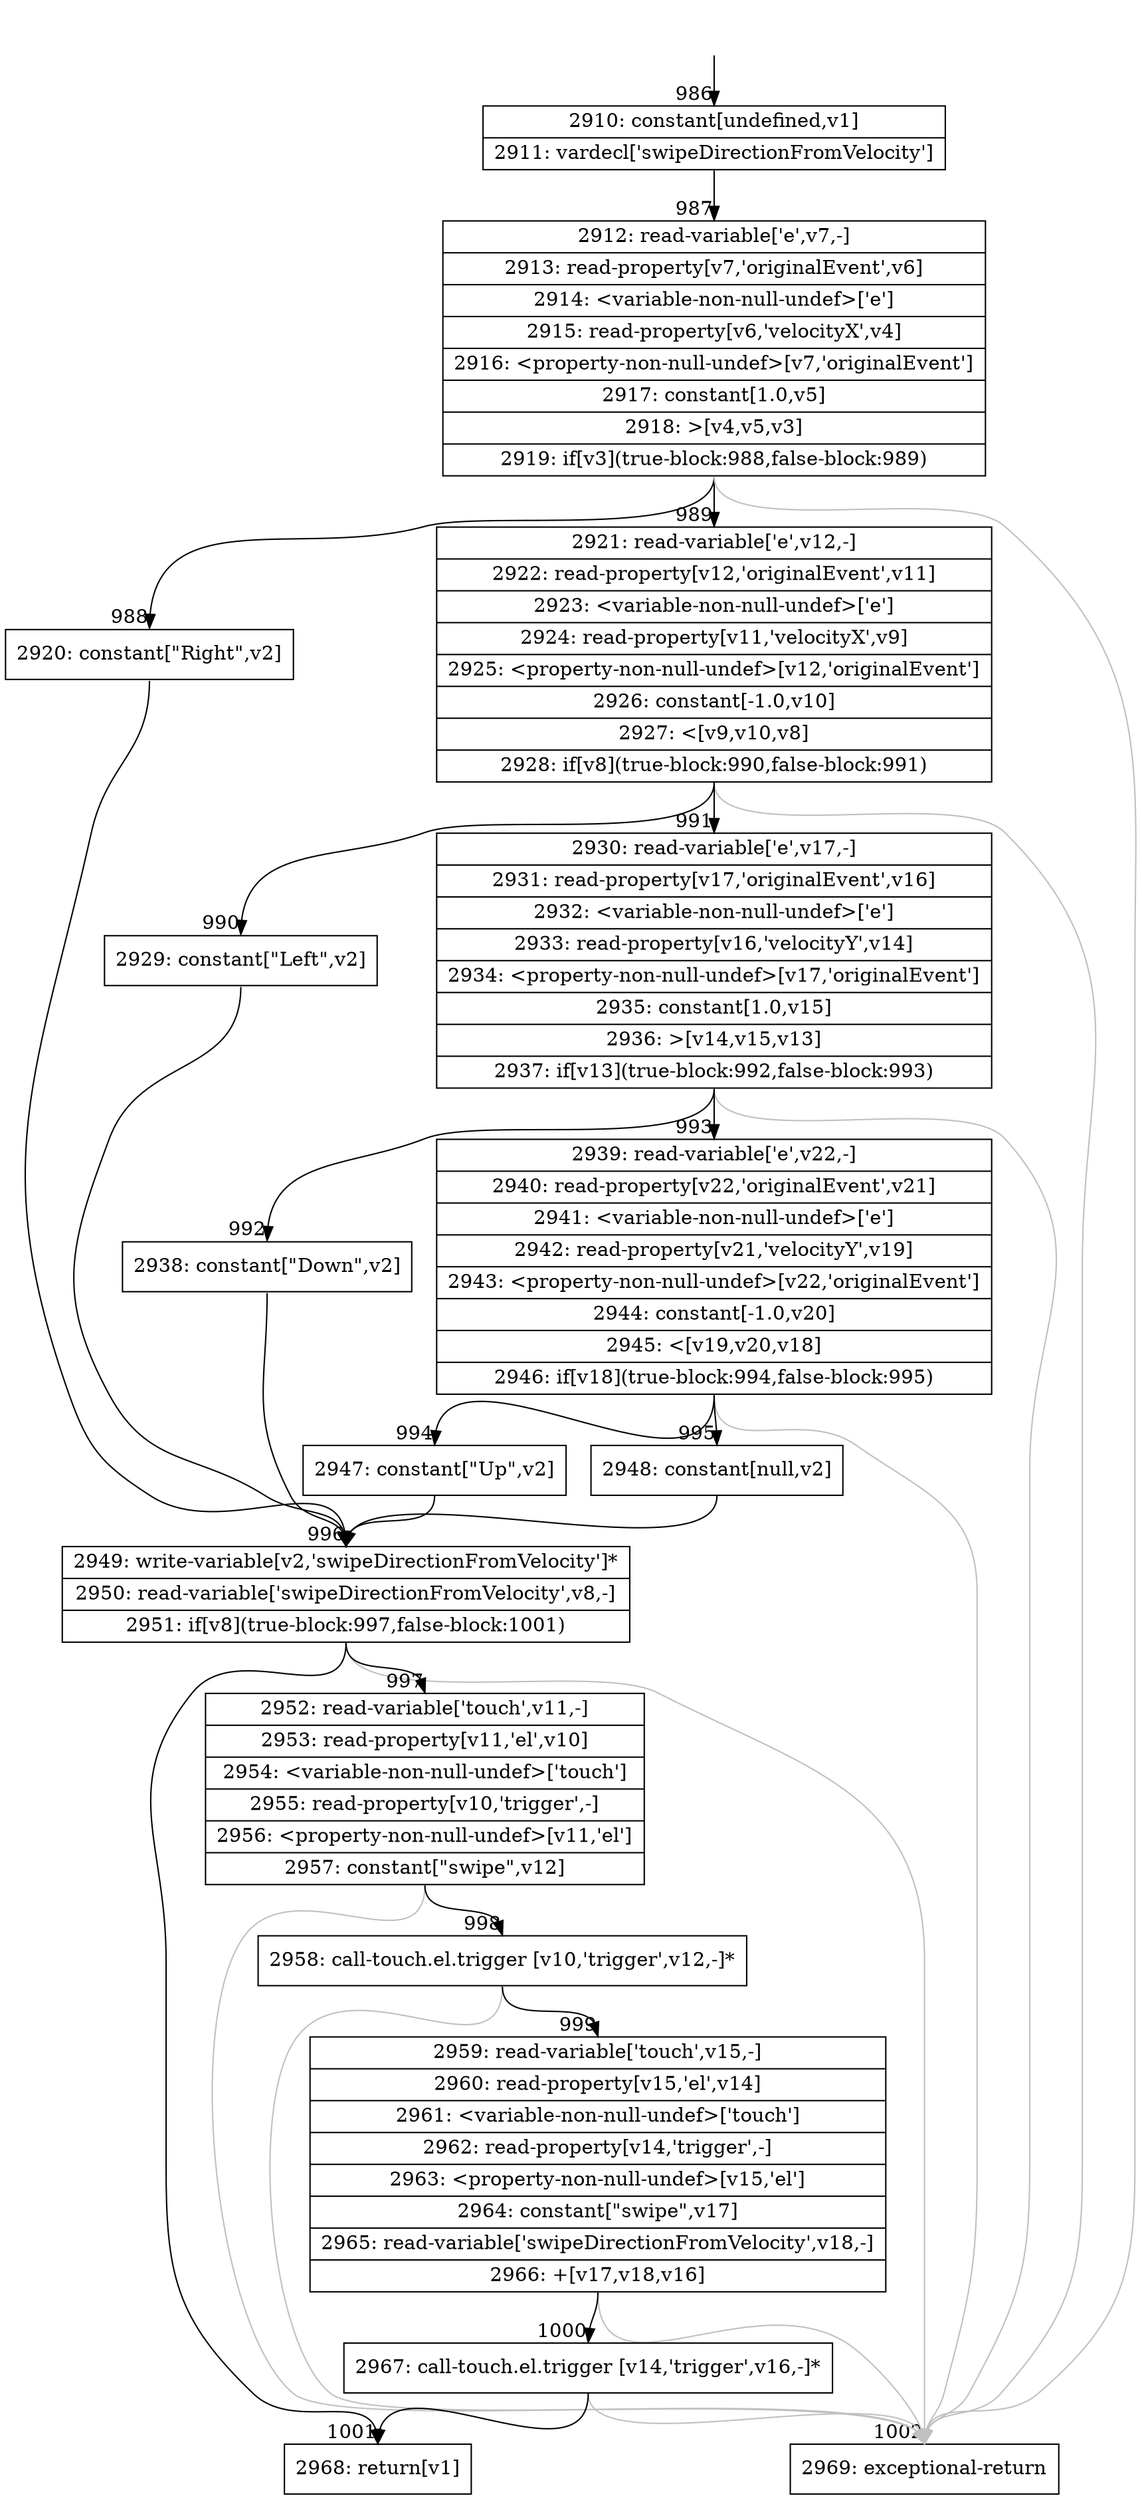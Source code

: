 digraph {
rankdir="TD"
BB_entry81[shape=none,label=""];
BB_entry81 -> BB986 [tailport=s, headport=n, headlabel="    986"]
BB986 [shape=record label="{2910: constant[undefined,v1]|2911: vardecl['swipeDirectionFromVelocity']}" ] 
BB986 -> BB987 [tailport=s, headport=n, headlabel="      987"]
BB987 [shape=record label="{2912: read-variable['e',v7,-]|2913: read-property[v7,'originalEvent',v6]|2914: \<variable-non-null-undef\>['e']|2915: read-property[v6,'velocityX',v4]|2916: \<property-non-null-undef\>[v7,'originalEvent']|2917: constant[1.0,v5]|2918: \>[v4,v5,v3]|2919: if[v3](true-block:988,false-block:989)}" ] 
BB987 -> BB988 [tailport=s, headport=n, headlabel="      988"]
BB987 -> BB989 [tailport=s, headport=n, headlabel="      989"]
BB987 -> BB1002 [tailport=s, headport=n, color=gray, headlabel="      1002"]
BB988 [shape=record label="{2920: constant[\"Right\",v2]}" ] 
BB988 -> BB996 [tailport=s, headport=n, headlabel="      996"]
BB989 [shape=record label="{2921: read-variable['e',v12,-]|2922: read-property[v12,'originalEvent',v11]|2923: \<variable-non-null-undef\>['e']|2924: read-property[v11,'velocityX',v9]|2925: \<property-non-null-undef\>[v12,'originalEvent']|2926: constant[-1.0,v10]|2927: \<[v9,v10,v8]|2928: if[v8](true-block:990,false-block:991)}" ] 
BB989 -> BB990 [tailport=s, headport=n, headlabel="      990"]
BB989 -> BB991 [tailport=s, headport=n, headlabel="      991"]
BB989 -> BB1002 [tailport=s, headport=n, color=gray]
BB990 [shape=record label="{2929: constant[\"Left\",v2]}" ] 
BB990 -> BB996 [tailport=s, headport=n]
BB991 [shape=record label="{2930: read-variable['e',v17,-]|2931: read-property[v17,'originalEvent',v16]|2932: \<variable-non-null-undef\>['e']|2933: read-property[v16,'velocityY',v14]|2934: \<property-non-null-undef\>[v17,'originalEvent']|2935: constant[1.0,v15]|2936: \>[v14,v15,v13]|2937: if[v13](true-block:992,false-block:993)}" ] 
BB991 -> BB992 [tailport=s, headport=n, headlabel="      992"]
BB991 -> BB993 [tailport=s, headport=n, headlabel="      993"]
BB991 -> BB1002 [tailport=s, headport=n, color=gray]
BB992 [shape=record label="{2938: constant[\"Down\",v2]}" ] 
BB992 -> BB996 [tailport=s, headport=n]
BB993 [shape=record label="{2939: read-variable['e',v22,-]|2940: read-property[v22,'originalEvent',v21]|2941: \<variable-non-null-undef\>['e']|2942: read-property[v21,'velocityY',v19]|2943: \<property-non-null-undef\>[v22,'originalEvent']|2944: constant[-1.0,v20]|2945: \<[v19,v20,v18]|2946: if[v18](true-block:994,false-block:995)}" ] 
BB993 -> BB994 [tailport=s, headport=n, headlabel="      994"]
BB993 -> BB995 [tailport=s, headport=n, headlabel="      995"]
BB993 -> BB1002 [tailport=s, headport=n, color=gray]
BB994 [shape=record label="{2947: constant[\"Up\",v2]}" ] 
BB994 -> BB996 [tailport=s, headport=n]
BB995 [shape=record label="{2948: constant[null,v2]}" ] 
BB995 -> BB996 [tailport=s, headport=n]
BB996 [shape=record label="{2949: write-variable[v2,'swipeDirectionFromVelocity']*|2950: read-variable['swipeDirectionFromVelocity',v8,-]|2951: if[v8](true-block:997,false-block:1001)}" ] 
BB996 -> BB997 [tailport=s, headport=n, headlabel="      997"]
BB996 -> BB1001 [tailport=s, headport=n, headlabel="      1001"]
BB996 -> BB1002 [tailport=s, headport=n, color=gray]
BB997 [shape=record label="{2952: read-variable['touch',v11,-]|2953: read-property[v11,'el',v10]|2954: \<variable-non-null-undef\>['touch']|2955: read-property[v10,'trigger',-]|2956: \<property-non-null-undef\>[v11,'el']|2957: constant[\"swipe\",v12]}" ] 
BB997 -> BB998 [tailport=s, headport=n, headlabel="      998"]
BB997 -> BB1002 [tailport=s, headport=n, color=gray]
BB998 [shape=record label="{2958: call-touch.el.trigger [v10,'trigger',v12,-]*}" ] 
BB998 -> BB999 [tailport=s, headport=n, headlabel="      999"]
BB998 -> BB1002 [tailport=s, headport=n, color=gray]
BB999 [shape=record label="{2959: read-variable['touch',v15,-]|2960: read-property[v15,'el',v14]|2961: \<variable-non-null-undef\>['touch']|2962: read-property[v14,'trigger',-]|2963: \<property-non-null-undef\>[v15,'el']|2964: constant[\"swipe\",v17]|2965: read-variable['swipeDirectionFromVelocity',v18,-]|2966: +[v17,v18,v16]}" ] 
BB999 -> BB1000 [tailport=s, headport=n, headlabel="      1000"]
BB999 -> BB1002 [tailport=s, headport=n, color=gray]
BB1000 [shape=record label="{2967: call-touch.el.trigger [v14,'trigger',v16,-]*}" ] 
BB1000 -> BB1001 [tailport=s, headport=n]
BB1000 -> BB1002 [tailport=s, headport=n, color=gray]
BB1001 [shape=record label="{2968: return[v1]}" ] 
BB1002 [shape=record label="{2969: exceptional-return}" ] 
//#$~ 777
}
